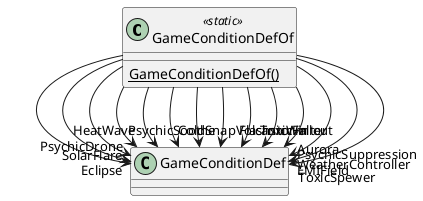 @startuml
class GameConditionDefOf <<static>> {
    {static} GameConditionDefOf()
}
GameConditionDefOf --> "SolarFlare" GameConditionDef
GameConditionDefOf --> "Eclipse" GameConditionDef
GameConditionDefOf --> "PsychicDrone" GameConditionDef
GameConditionDefOf --> "PsychicSoothe" GameConditionDef
GameConditionDefOf --> "HeatWave" GameConditionDef
GameConditionDefOf --> "ColdSnap" GameConditionDef
GameConditionDefOf --> "Flashstorm" GameConditionDef
GameConditionDefOf --> "VolcanicWinter" GameConditionDef
GameConditionDefOf --> "ToxicFallout" GameConditionDef
GameConditionDefOf --> "Aurora" GameConditionDef
GameConditionDefOf --> "PsychicSuppression" GameConditionDef
GameConditionDefOf --> "WeatherController" GameConditionDef
GameConditionDefOf --> "EMIField" GameConditionDef
GameConditionDefOf --> "ToxicSpewer" GameConditionDef
@enduml
